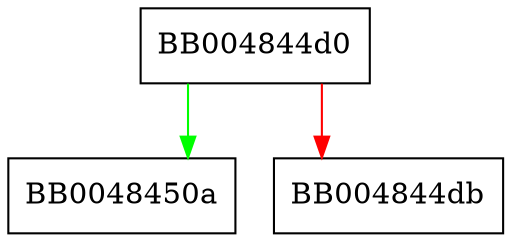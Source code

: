 digraph cmd_VerifyMode {
  node [shape="box"];
  graph [splines=ortho];
  BB004844d0 -> BB0048450a [color="green"];
  BB004844d0 -> BB004844db [color="red"];
}